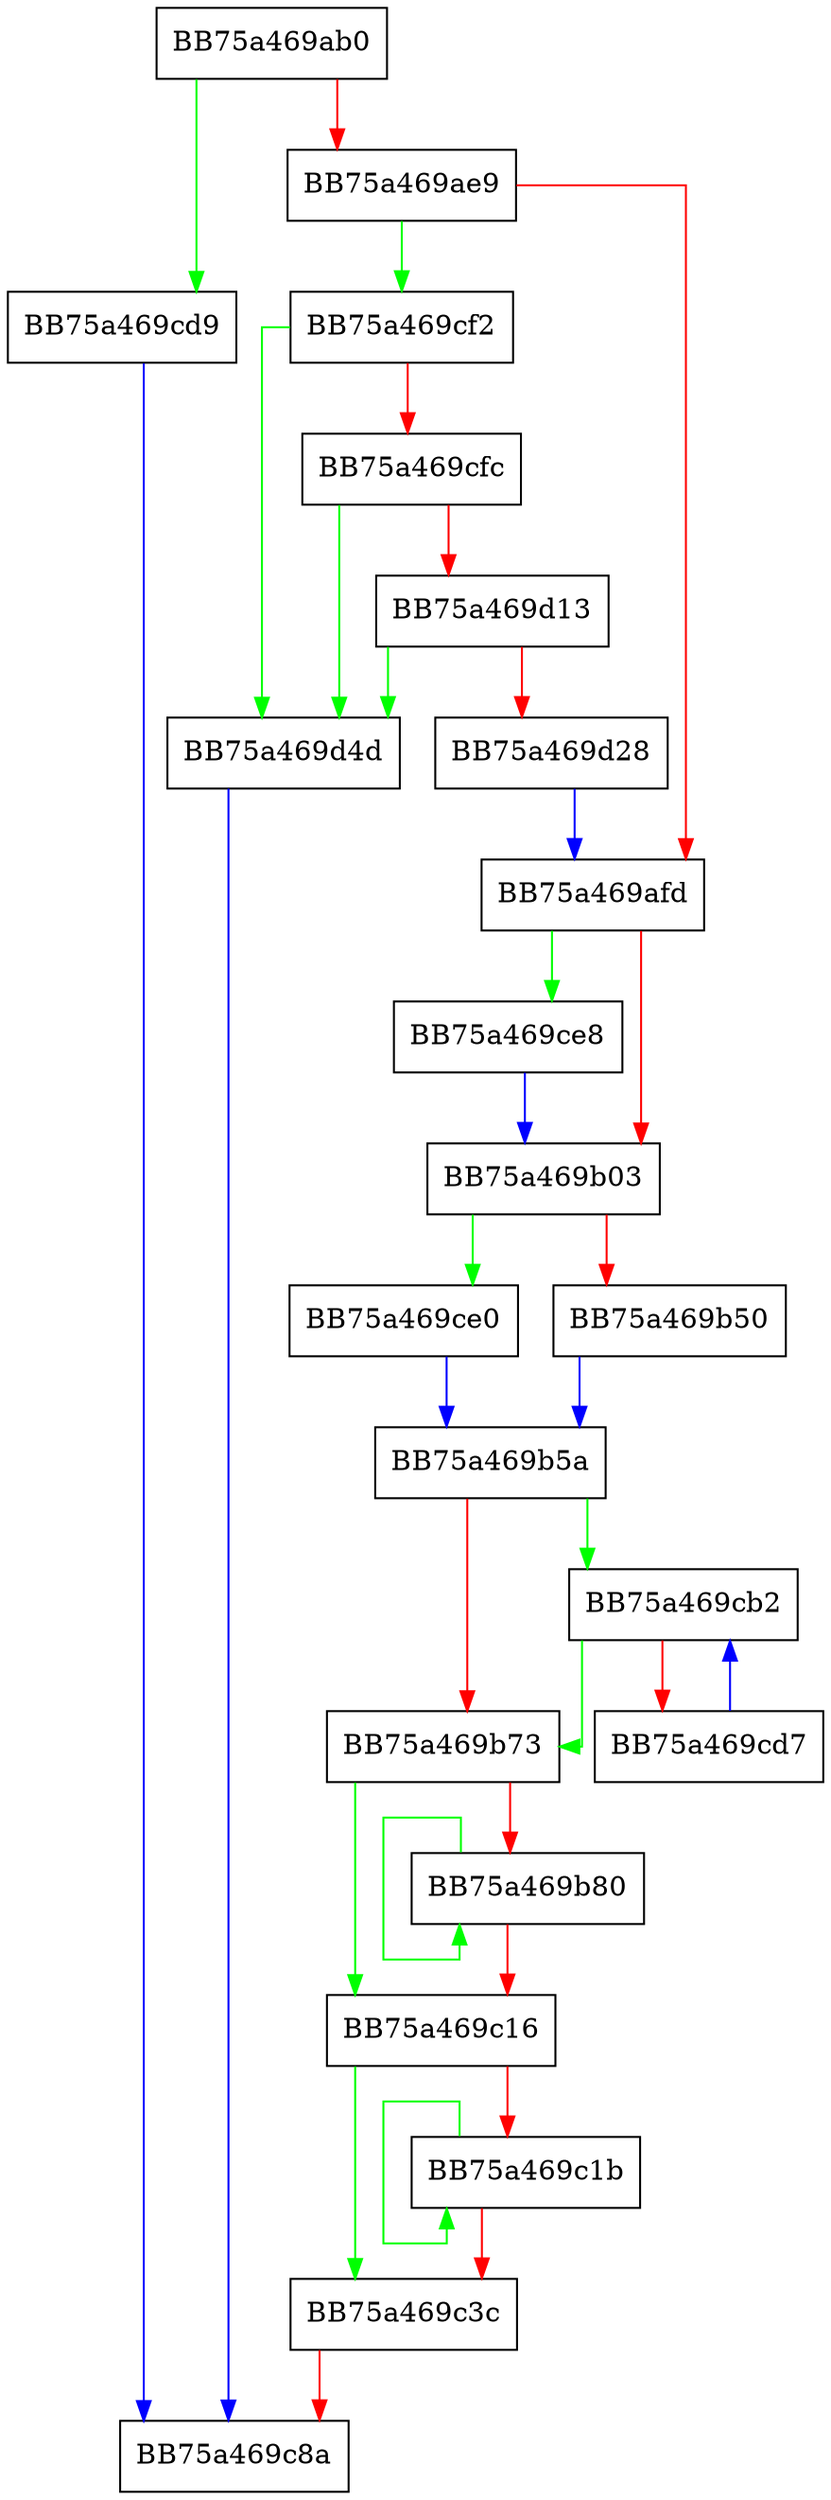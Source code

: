 digraph folder_name_DB_receiver {
  node [shape="box"];
  graph [splines=ortho];
  BB75a469ab0 -> BB75a469cd9 [color="green"];
  BB75a469ab0 -> BB75a469ae9 [color="red"];
  BB75a469ae9 -> BB75a469cf2 [color="green"];
  BB75a469ae9 -> BB75a469afd [color="red"];
  BB75a469afd -> BB75a469ce8 [color="green"];
  BB75a469afd -> BB75a469b03 [color="red"];
  BB75a469b03 -> BB75a469ce0 [color="green"];
  BB75a469b03 -> BB75a469b50 [color="red"];
  BB75a469b50 -> BB75a469b5a [color="blue"];
  BB75a469b5a -> BB75a469cb2 [color="green"];
  BB75a469b5a -> BB75a469b73 [color="red"];
  BB75a469b73 -> BB75a469c16 [color="green"];
  BB75a469b73 -> BB75a469b80 [color="red"];
  BB75a469b80 -> BB75a469b80 [color="green"];
  BB75a469b80 -> BB75a469c16 [color="red"];
  BB75a469c16 -> BB75a469c3c [color="green"];
  BB75a469c16 -> BB75a469c1b [color="red"];
  BB75a469c1b -> BB75a469c1b [color="green"];
  BB75a469c1b -> BB75a469c3c [color="red"];
  BB75a469c3c -> BB75a469c8a [color="red"];
  BB75a469cb2 -> BB75a469b73 [color="green"];
  BB75a469cb2 -> BB75a469cd7 [color="red"];
  BB75a469cd7 -> BB75a469cb2 [color="blue"];
  BB75a469cd9 -> BB75a469c8a [color="blue"];
  BB75a469ce0 -> BB75a469b5a [color="blue"];
  BB75a469ce8 -> BB75a469b03 [color="blue"];
  BB75a469cf2 -> BB75a469d4d [color="green"];
  BB75a469cf2 -> BB75a469cfc [color="red"];
  BB75a469cfc -> BB75a469d4d [color="green"];
  BB75a469cfc -> BB75a469d13 [color="red"];
  BB75a469d13 -> BB75a469d4d [color="green"];
  BB75a469d13 -> BB75a469d28 [color="red"];
  BB75a469d28 -> BB75a469afd [color="blue"];
  BB75a469d4d -> BB75a469c8a [color="blue"];
}